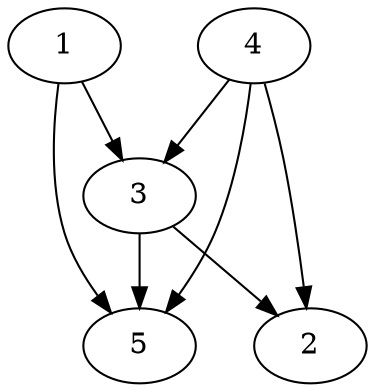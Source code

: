 digraph "Random_N5_EdgeDensity70%_P1.dot" {
	1	[Weight=37];
	2	[Weight=11];
	3	[Weight=40];
	4	[Weight=19];
	5	[Weight=23];
	1 -> 3 [Weight=14];
	1 -> 5 [Weight=7];
	3 -> 2 [Weight=6];
	3 -> 5 [Weight=1];
	4 -> 2 [Weight=13];
	4 -> 3 [Weight=9];
	4 -> 5 [Weight=13];
}
